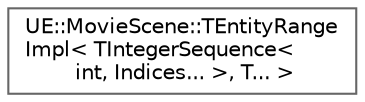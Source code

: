 digraph "Graphical Class Hierarchy"
{
 // INTERACTIVE_SVG=YES
 // LATEX_PDF_SIZE
  bgcolor="transparent";
  edge [fontname=Helvetica,fontsize=10,labelfontname=Helvetica,labelfontsize=10];
  node [fontname=Helvetica,fontsize=10,shape=box,height=0.2,width=0.4];
  rankdir="LR";
  Node0 [id="Node000000",label="UE::MovieScene::TEntityRange\lImpl\< TIntegerSequence\<\l int, Indices... \>, T... \>",height=0.2,width=0.4,color="grey40", fillcolor="white", style="filled",URL="$d0/d45/structUE_1_1MovieScene_1_1TEntityRangeImpl_3_01TIntegerSequence_3_01int_00_01Indices_8_8_8_01_4_00_01T_8_8_8_01_4.html",tooltip="Implementation template for a range of entities."];
}
